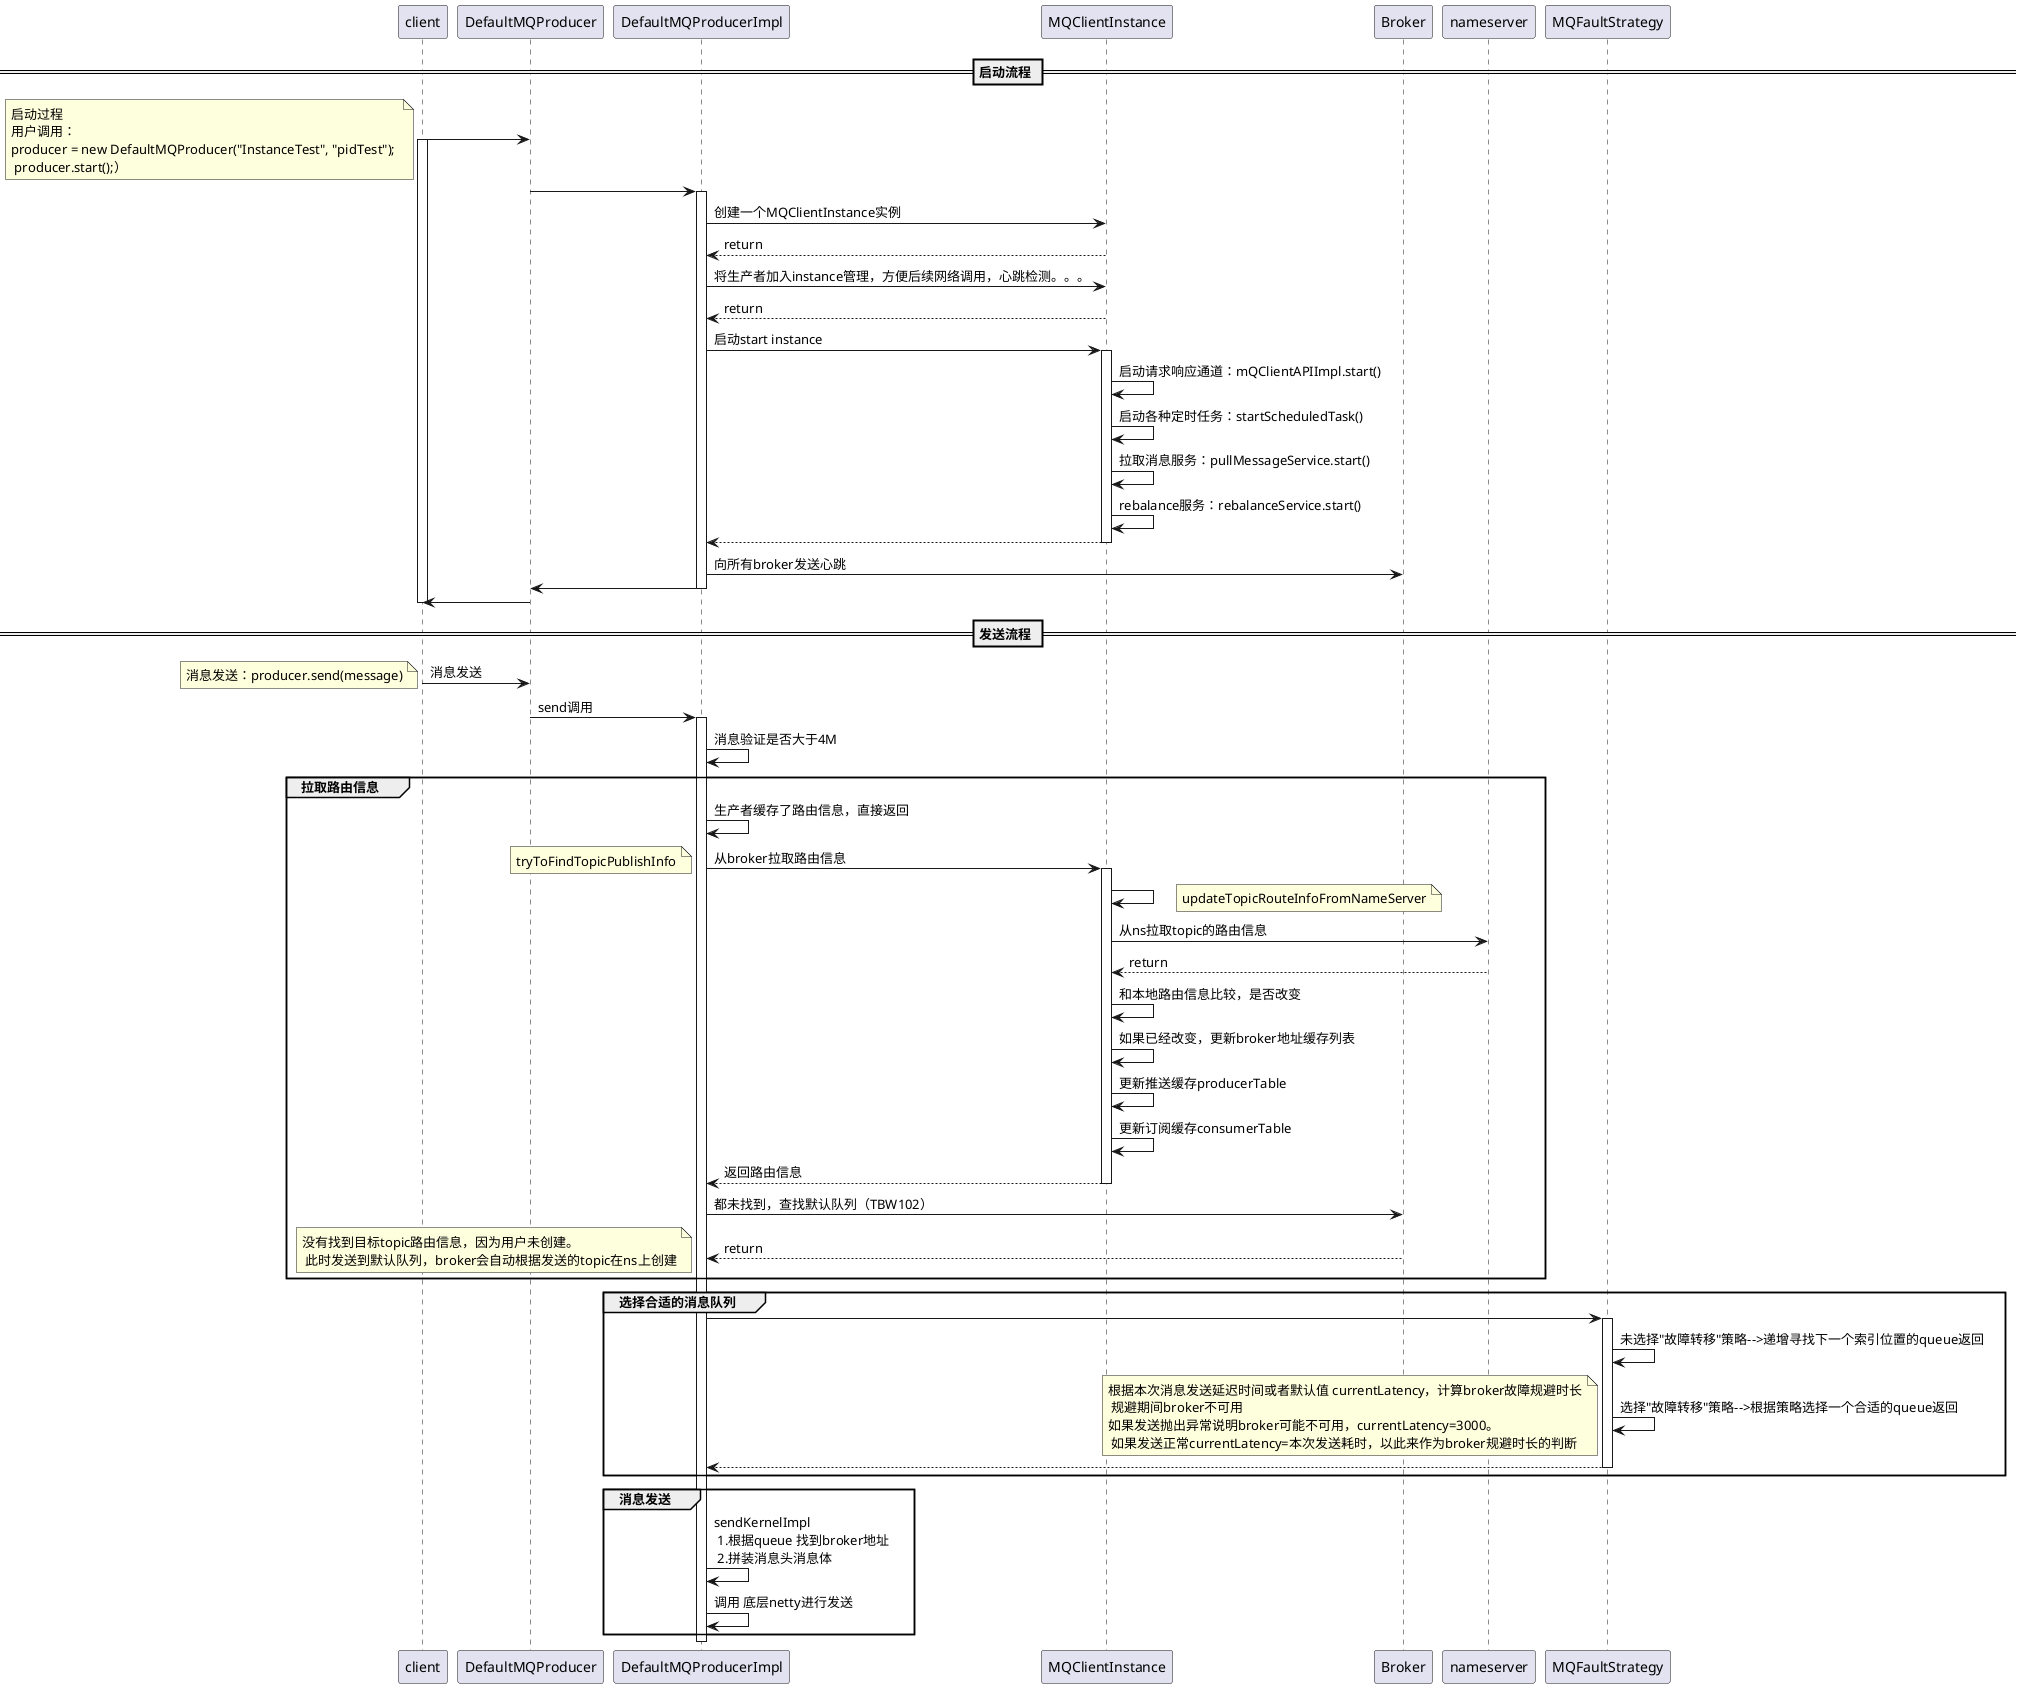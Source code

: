@startuml
== 启动流程 ==
client -> DefaultMQProducer
activate client
note left : 启动过程\n用户调用：\nproducer = new DefaultMQProducer("InstanceTest", "pidTest"); \n producer.start();）

DefaultMQProducer -> DefaultMQProducerImpl
activate DefaultMQProducerImpl
DefaultMQProducerImpl -> MQClientInstance:创建一个MQClientInstance实例
MQClientInstance --> DefaultMQProducerImpl:return

DefaultMQProducerImpl -> MQClientInstance:将生产者加入instance管理，方便后续网络调用，心跳检测。。。
MQClientInstance --> DefaultMQProducerImpl:return

DefaultMQProducerImpl -> MQClientInstance:启动start instance
activate MQClientInstance
MQClientInstance -> MQClientInstance:启动请求响应通道：mQClientAPIImpl.start()
MQClientInstance -> MQClientInstance:启动各种定时任务：startScheduledTask()
MQClientInstance -> MQClientInstance:拉取消息服务：pullMessageService.start()
MQClientInstance -> MQClientInstance:rebalance服务：rebalanceService.start()

MQClientInstance --> DefaultMQProducerImpl
deactivate MQClientInstance

DefaultMQProducerImpl -> Broker:向所有broker发送心跳

DefaultMQProducerImpl -> DefaultMQProducer
deactivate DefaultMQProducerImpl

DefaultMQProducer -> client
deactivate client



== 发送流程 ==
client->DefaultMQProducer:消息发送
note left : 消息发送：producer.send(message)
DefaultMQProducer -> DefaultMQProducerImpl:send调用

activate DefaultMQProducerImpl
DefaultMQProducerImpl -> DefaultMQProducerImpl : 消息验证是否大于4M
group 拉取路由信息
DefaultMQProducerImpl -> DefaultMQProducerImpl : 生产者缓存了路由信息，直接返回

DefaultMQProducerImpl -> MQClientInstance:从broker拉取路由信息
note left:tryToFindTopicPublishInfo



activate MQClientInstance
MQClientInstance -> MQClientInstance:
note right :updateTopicRouteInfoFromNameServer

MQClientInstance -> nameserver:从ns拉取topic的路由信息
nameserver --> MQClientInstance:return

MQClientInstance -> MQClientInstance:和本地路由信息比较，是否改变

MQClientInstance -> MQClientInstance:如果已经改变，更新broker地址缓存列表
MQClientInstance -> MQClientInstance:更新推送缓存producerTable
MQClientInstance -> MQClientInstance:更新订阅缓存consumerTable
MQClientInstance --> DefaultMQProducerImpl:返回路由信息
deactivate MQClientInstance
DefaultMQProducerImpl -> Broker:都未找到，查找默认队列（TBW102）
Broker --> DefaultMQProducerImpl:return
note left:没有找到目标topic路由信息，因为用户未创建。\n 此时发送到默认队列，broker会自动根据发送的topic在ns上创建
end

group 选择合适的消息队列
DefaultMQProducerImpl -> MQFaultStrategy:
activate MQFaultStrategy
MQFaultStrategy -> MQFaultStrategy : 未选择"故障转移"策略-->递增寻找下一个索引位置的queue返回

MQFaultStrategy -> MQFaultStrategy : 选择"故障转移"策略-->根据策略选择一个合适的queue返回
note left:根据本次消息发送延迟时间或者默认值 currentLatency，计算broker故障规避时长\n 规避期间broker不可用\n如果发送抛出异常说明broker可能不可用，currentLatency=3000。\n 如果发送正常currentLatency=本次发送耗时，以此来作为broker规避时长的判断
MQFaultStrategy --> DefaultMQProducerImpl

deactivate MQFaultStrategy

end

group 消息发送
DefaultMQProducerImpl -> DefaultMQProducerImpl:sendKernelImpl\n 1.根据queue 找到broker地址 \n 2.拼装消息头消息体
DefaultMQProducerImpl -> DefaultMQProducerImpl:调用 底层netty进行发送
end




deactivate DefaultMQProducerImpl












@enduml